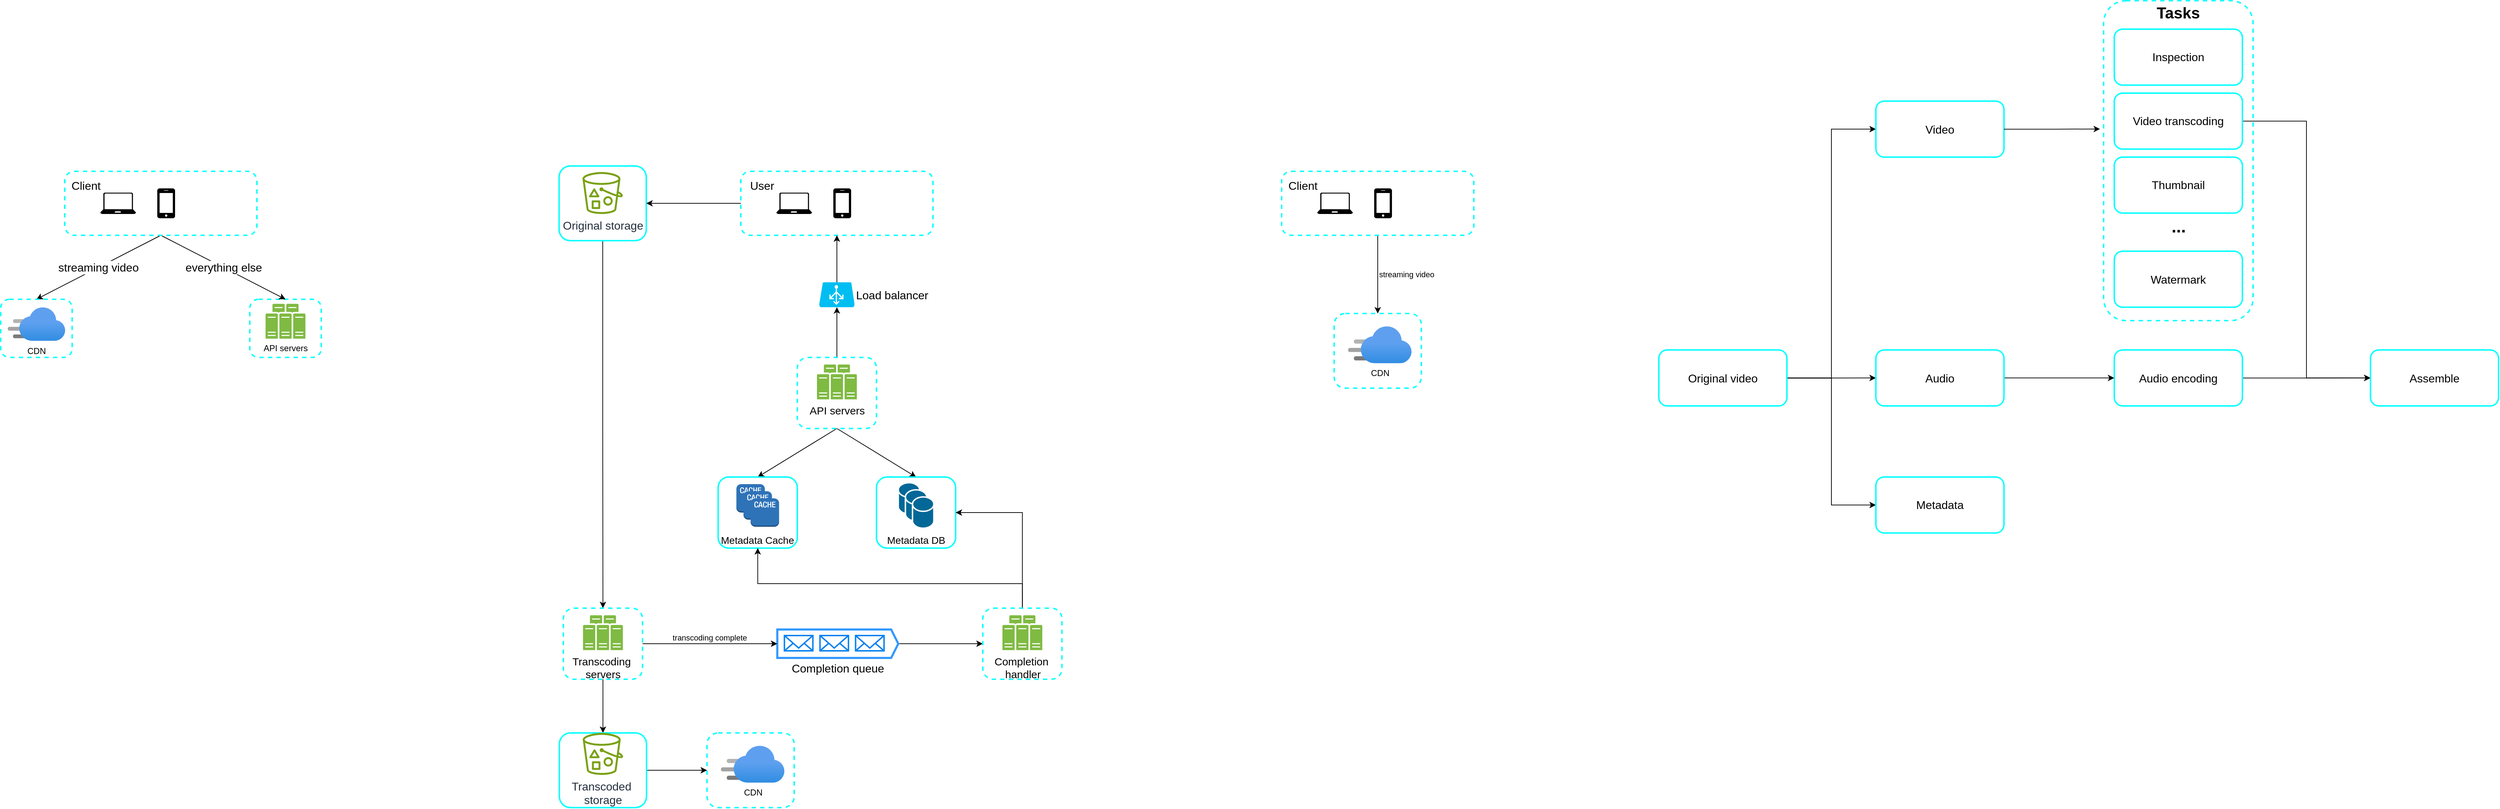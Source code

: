 <mxfile version="25.0.3">
  <diagram name="Page-1" id="iShj6CPr5NxjhSrO0xrF">
    <mxGraphModel dx="1194" dy="772" grid="1" gridSize="10" guides="1" tooltips="1" connect="1" arrows="1" fold="1" page="1" pageScale="1" pageWidth="827" pageHeight="1169" math="0" shadow="0">
      <root>
        <mxCell id="0" />
        <mxCell id="1" parent="0" />
        <mxCell id="A8IHAc7ySNvUiC7PxKZo-1" value="" style="rounded=1;whiteSpace=wrap;html=1;strokeColor=#00FFFF;strokeWidth=2;dashed=1;" vertex="1" parent="1">
          <mxGeometry x="1252.51" y="1140" width="122.5" height="105" as="geometry" />
        </mxCell>
        <mxCell id="A8IHAc7ySNvUiC7PxKZo-2" style="edgeStyle=orthogonalEdgeStyle;rounded=0;orthogonalLoop=1;jettySize=auto;html=1;entryX=0.5;entryY=0;entryDx=0;entryDy=0;" edge="1" parent="1" source="A8IHAc7ySNvUiC7PxKZo-3" target="A8IHAc7ySNvUiC7PxKZo-45">
          <mxGeometry relative="1" as="geometry" />
        </mxCell>
        <mxCell id="A8IHAc7ySNvUiC7PxKZo-3" value="" style="rounded=1;whiteSpace=wrap;html=1;strokeColor=#00FFFF;strokeWidth=2;" vertex="1" parent="1">
          <mxGeometry x="1044.65" y="342.5" width="122.5" height="105" as="geometry" />
        </mxCell>
        <mxCell id="A8IHAc7ySNvUiC7PxKZo-4" value="" style="rounded=1;whiteSpace=wrap;html=1;spacingLeft=0;spacingTop=0;strokeColor=#00FFFF;strokeWidth=2;dashed=1;fontSize=16;spacing=0;" vertex="1" parent="1">
          <mxGeometry x="610" y="530" width="100.38" height="81.75" as="geometry" />
        </mxCell>
        <mxCell id="A8IHAc7ySNvUiC7PxKZo-5" value="streaming video" style="rounded=0;orthogonalLoop=1;jettySize=auto;html=1;entryX=0.5;entryY=0;entryDx=0;entryDy=0;exitX=0.5;exitY=1;exitDx=0;exitDy=0;fontSize=16;" edge="1" parent="1" source="A8IHAc7ySNvUiC7PxKZo-7" target="A8IHAc7ySNvUiC7PxKZo-11">
          <mxGeometry relative="1" as="geometry" />
        </mxCell>
        <mxCell id="A8IHAc7ySNvUiC7PxKZo-6" value="everything else" style="rounded=0;orthogonalLoop=1;jettySize=auto;html=1;entryX=0.5;entryY=0;entryDx=0;entryDy=0;exitX=0.5;exitY=1;exitDx=0;exitDy=0;fontSize=16;" edge="1" parent="1" source="A8IHAc7ySNvUiC7PxKZo-7" target="A8IHAc7ySNvUiC7PxKZo-4">
          <mxGeometry relative="1" as="geometry" />
        </mxCell>
        <mxCell id="A8IHAc7ySNvUiC7PxKZo-7" value="Client" style="rounded=1;whiteSpace=wrap;html=1;spacingLeft=-210;spacingTop=-50;strokeColor=#00FFFF;strokeWidth=2;dashed=1;fontSize=16;" vertex="1" parent="1">
          <mxGeometry x="350" y="350" width="270" height="90" as="geometry" />
        </mxCell>
        <mxCell id="A8IHAc7ySNvUiC7PxKZo-8" value="" style="sketch=0;aspect=fixed;pointerEvents=1;shadow=0;dashed=0;html=1;strokeColor=none;labelPosition=center;verticalLabelPosition=bottom;verticalAlign=top;align=center;fillColor=#000000;shape=mxgraph.azure.laptop" vertex="1" parent="1">
          <mxGeometry x="400" y="380" width="50" height="30" as="geometry" />
        </mxCell>
        <mxCell id="A8IHAc7ySNvUiC7PxKZo-9" value="" style="sketch=0;pointerEvents=1;shadow=0;dashed=0;html=1;strokeColor=none;fillColor=#000000;labelPosition=center;verticalLabelPosition=bottom;verticalAlign=top;outlineConnect=0;align=center;shape=mxgraph.office.devices.cell_phone_iphone_standalone;" vertex="1" parent="1">
          <mxGeometry x="480" y="374" width="25" height="42" as="geometry" />
        </mxCell>
        <mxCell id="A8IHAc7ySNvUiC7PxKZo-10" value="" style="shape=image;html=1;verticalAlign=top;verticalLabelPosition=bottom;labelBackgroundColor=#ffffff;imageAspect=0;aspect=fixed;image=https://cdn0.iconfinder.com/data/icons/iphone-7-airpods-icons-solid-style/24/apple-tv-box-128.png" vertex="1" parent="1">
          <mxGeometry x="530" y="360" width="70" height="70" as="geometry" />
        </mxCell>
        <mxCell id="A8IHAc7ySNvUiC7PxKZo-11" value="" style="rounded=1;whiteSpace=wrap;html=1;spacingLeft=0;spacingTop=0;strokeColor=#00FFFF;strokeWidth=2;dashed=1;fontSize=16;spacing=0;" vertex="1" parent="1">
          <mxGeometry x="260" y="530" width="100.38" height="81.75" as="geometry" />
        </mxCell>
        <mxCell id="A8IHAc7ySNvUiC7PxKZo-12" value="CDN" style="image;aspect=fixed;html=1;points=[];align=center;fontSize=12;image=img/lib/azure2/app_services/CDN_Profiles.svg;" vertex="1" parent="1">
          <mxGeometry x="269.81" y="541.12" width="80.75" height="47.5" as="geometry" />
        </mxCell>
        <mxCell id="A8IHAc7ySNvUiC7PxKZo-13" value="API servers" style="sketch=0;pointerEvents=1;shadow=0;dashed=0;html=1;strokeColor=none;fillColor=#505050;labelPosition=center;verticalLabelPosition=bottom;verticalAlign=top;outlineConnect=0;align=center;shape=mxgraph.office.servers.server_farm;fillColor=#7FBA42;" vertex="1" parent="1">
          <mxGeometry x="632.19" y="536.38" width="56" height="49" as="geometry" />
        </mxCell>
        <mxCell id="A8IHAc7ySNvUiC7PxKZo-14" style="edgeStyle=orthogonalEdgeStyle;rounded=0;orthogonalLoop=1;jettySize=auto;html=1;entryX=1;entryY=0.5;entryDx=0;entryDy=0;" edge="1" parent="1" source="A8IHAc7ySNvUiC7PxKZo-15" target="A8IHAc7ySNvUiC7PxKZo-3">
          <mxGeometry relative="1" as="geometry" />
        </mxCell>
        <mxCell id="A8IHAc7ySNvUiC7PxKZo-15" value="User" style="rounded=1;whiteSpace=wrap;html=1;spacingLeft=-210;spacingTop=-50;strokeColor=#00FFFF;strokeWidth=2;dashed=1;fontSize=16;" vertex="1" parent="1">
          <mxGeometry x="1300" y="350" width="270" height="90" as="geometry" />
        </mxCell>
        <mxCell id="A8IHAc7ySNvUiC7PxKZo-16" value="" style="sketch=0;aspect=fixed;pointerEvents=1;shadow=0;dashed=0;html=1;strokeColor=none;labelPosition=center;verticalLabelPosition=bottom;verticalAlign=top;align=center;fillColor=#000000;shape=mxgraph.azure.laptop" vertex="1" parent="1">
          <mxGeometry x="1350" y="380" width="50" height="30" as="geometry" />
        </mxCell>
        <mxCell id="A8IHAc7ySNvUiC7PxKZo-17" value="" style="sketch=0;pointerEvents=1;shadow=0;dashed=0;html=1;strokeColor=none;fillColor=#000000;labelPosition=center;verticalLabelPosition=bottom;verticalAlign=top;outlineConnect=0;align=center;shape=mxgraph.office.devices.cell_phone_iphone_standalone;" vertex="1" parent="1">
          <mxGeometry x="1430" y="374" width="25" height="42" as="geometry" />
        </mxCell>
        <mxCell id="A8IHAc7ySNvUiC7PxKZo-18" value="" style="shape=image;html=1;verticalAlign=top;verticalLabelPosition=bottom;labelBackgroundColor=#ffffff;imageAspect=0;aspect=fixed;image=https://cdn0.iconfinder.com/data/icons/iphone-7-airpods-icons-solid-style/24/apple-tv-box-128.png" vertex="1" parent="1">
          <mxGeometry x="1480" y="360" width="70" height="70" as="geometry" />
        </mxCell>
        <mxCell id="A8IHAc7ySNvUiC7PxKZo-19" value="Original storage" style="sketch=0;outlineConnect=0;fontColor=#232F3E;gradientColor=none;fillColor=#7AA116;strokeColor=none;dashed=0;verticalLabelPosition=bottom;verticalAlign=top;align=center;html=1;fontSize=16;fontStyle=0;aspect=fixed;pointerEvents=1;shape=mxgraph.aws4.bucket_with_objects;" vertex="1" parent="1">
          <mxGeometry x="1077.53" y="351" width="56.73" height="59" as="geometry" />
        </mxCell>
        <mxCell id="A8IHAc7ySNvUiC7PxKZo-20" style="edgeStyle=orthogonalEdgeStyle;rounded=0;orthogonalLoop=1;jettySize=auto;html=1;entryX=0.5;entryY=0;entryDx=0;entryDy=0;startArrow=classic;startFill=1;endArrow=none;endFill=0;" edge="1" parent="1" source="A8IHAc7ySNvUiC7PxKZo-21" target="A8IHAc7ySNvUiC7PxKZo-25">
          <mxGeometry relative="1" as="geometry" />
        </mxCell>
        <mxCell id="A8IHAc7ySNvUiC7PxKZo-21" value="Load balancer" style="verticalLabelPosition=middle;html=1;verticalAlign=middle;align=left;strokeColor=none;fillColor=#00BEF2;shape=mxgraph.azure.azure_load_balancer;labelPosition=right;fontSize=16;" vertex="1" parent="1">
          <mxGeometry x="1410" y="506.12" width="50" height="35" as="geometry" />
        </mxCell>
        <mxCell id="A8IHAc7ySNvUiC7PxKZo-22" style="edgeStyle=orthogonalEdgeStyle;rounded=0;orthogonalLoop=1;jettySize=auto;html=1;entryX=0.5;entryY=0;entryDx=0;entryDy=0;entryPerimeter=0;startArrow=classic;startFill=1;endArrow=none;endFill=0;" edge="1" parent="1" source="A8IHAc7ySNvUiC7PxKZo-15" target="A8IHAc7ySNvUiC7PxKZo-21">
          <mxGeometry relative="1" as="geometry" />
        </mxCell>
        <mxCell id="A8IHAc7ySNvUiC7PxKZo-23" style="rounded=0;orthogonalLoop=1;jettySize=auto;html=1;exitX=0.5;exitY=1;exitDx=0;exitDy=0;entryX=0.5;entryY=0;entryDx=0;entryDy=0;" edge="1" parent="1" source="A8IHAc7ySNvUiC7PxKZo-25" target="A8IHAc7ySNvUiC7PxKZo-27">
          <mxGeometry relative="1" as="geometry" />
        </mxCell>
        <mxCell id="A8IHAc7ySNvUiC7PxKZo-24" style="rounded=0;orthogonalLoop=1;jettySize=auto;html=1;entryX=0.5;entryY=0;entryDx=0;entryDy=0;exitX=0.5;exitY=1;exitDx=0;exitDy=0;" edge="1" parent="1" source="A8IHAc7ySNvUiC7PxKZo-25" target="A8IHAc7ySNvUiC7PxKZo-28">
          <mxGeometry relative="1" as="geometry" />
        </mxCell>
        <mxCell id="A8IHAc7ySNvUiC7PxKZo-25" value="" style="rounded=1;whiteSpace=wrap;html=1;strokeColor=#00FFFF;strokeWidth=2;dashed=1;" vertex="1" parent="1">
          <mxGeometry x="1379.38" y="611.75" width="111.25" height="100" as="geometry" />
        </mxCell>
        <mxCell id="A8IHAc7ySNvUiC7PxKZo-26" value="&lt;font style=&quot;font-size: 15px;&quot;&gt;API servers&lt;/font&gt;" style="sketch=0;pointerEvents=1;shadow=0;dashed=0;html=1;strokeColor=none;fillColor=#505050;labelPosition=center;verticalLabelPosition=bottom;verticalAlign=top;outlineConnect=0;align=center;shape=mxgraph.office.servers.server_farm;fillColor=#7FBA42;" vertex="1" parent="1">
          <mxGeometry x="1407.01" y="621.75" width="56" height="49" as="geometry" />
        </mxCell>
        <mxCell id="A8IHAc7ySNvUiC7PxKZo-27" value="Metadata Cache" style="rounded=1;whiteSpace=wrap;html=1;strokeColor=#00FFFF;strokeWidth=2;fontSize=14;verticalAlign=bottom;" vertex="1" parent="1">
          <mxGeometry x="1268.13" y="780" width="111.25" height="100" as="geometry" />
        </mxCell>
        <mxCell id="A8IHAc7ySNvUiC7PxKZo-28" value="Metadata DB" style="rounded=1;whiteSpace=wrap;html=1;strokeColor=#00FFFF;strokeWidth=2;verticalAlign=bottom;fontSize=14;" vertex="1" parent="1">
          <mxGeometry x="1490.63" y="780" width="111.25" height="100" as="geometry" />
        </mxCell>
        <mxCell id="A8IHAc7ySNvUiC7PxKZo-29" value="" style="outlineConnect=0;dashed=0;verticalLabelPosition=bottom;verticalAlign=top;align=center;html=1;shape=mxgraph.aws3.cache_node;fillColor=#2E73B8;gradientColor=none;" vertex="1" parent="1">
          <mxGeometry x="1293.76" y="790" width="40" height="40" as="geometry" />
        </mxCell>
        <mxCell id="A8IHAc7ySNvUiC7PxKZo-30" value="" style="outlineConnect=0;dashed=0;verticalLabelPosition=bottom;verticalAlign=top;align=center;html=1;shape=mxgraph.aws3.cache_node;fillColor=#2E73B8;gradientColor=none;" vertex="1" parent="1">
          <mxGeometry x="1303.76" y="800" width="40" height="40" as="geometry" />
        </mxCell>
        <mxCell id="A8IHAc7ySNvUiC7PxKZo-31" value="" style="outlineConnect=0;dashed=0;verticalLabelPosition=bottom;verticalAlign=top;align=center;html=1;shape=mxgraph.aws3.cache_node;fillColor=#2E73B8;gradientColor=none;" vertex="1" parent="1">
          <mxGeometry x="1313.76" y="810" width="40" height="40" as="geometry" />
        </mxCell>
        <mxCell id="A8IHAc7ySNvUiC7PxKZo-32" value="" style="shape=mxgraph.cisco.storage.relational_database;html=1;pointerEvents=1;dashed=0;fillColor=#036897;strokeColor=#ffffff;strokeWidth=2;verticalLabelPosition=bottom;verticalAlign=top;align=center;outlineConnect=0;" vertex="1" parent="1">
          <mxGeometry x="1521.26" y="788" width="30" height="44" as="geometry" />
        </mxCell>
        <mxCell id="A8IHAc7ySNvUiC7PxKZo-33" value="" style="shape=mxgraph.cisco.storage.relational_database;html=1;pointerEvents=1;dashed=0;fillColor=#036897;strokeColor=#ffffff;strokeWidth=2;verticalLabelPosition=bottom;verticalAlign=top;align=center;outlineConnect=0;" vertex="1" parent="1">
          <mxGeometry x="1531.26" y="798" width="30" height="44" as="geometry" />
        </mxCell>
        <mxCell id="A8IHAc7ySNvUiC7PxKZo-34" value="" style="shape=mxgraph.cisco.storage.relational_database;html=1;pointerEvents=1;dashed=0;fillColor=#036897;strokeColor=#ffffff;strokeWidth=2;verticalLabelPosition=bottom;verticalAlign=top;align=center;outlineConnect=0;" vertex="1" parent="1">
          <mxGeometry x="1541.26" y="808" width="30" height="44" as="geometry" />
        </mxCell>
        <mxCell id="A8IHAc7ySNvUiC7PxKZo-35" style="edgeStyle=orthogonalEdgeStyle;rounded=0;orthogonalLoop=1;jettySize=auto;html=1;" edge="1" parent="1" source="A8IHAc7ySNvUiC7PxKZo-36" target="A8IHAc7ySNvUiC7PxKZo-42">
          <mxGeometry relative="1" as="geometry" />
        </mxCell>
        <mxCell id="A8IHAc7ySNvUiC7PxKZo-36" value="Completion queue" style="html=1;shadow=0;dashed=0;align=center;verticalAlign=top;shape=mxgraph.arrows2.arrow;dy=0;dx=10;notch=0;strokeWidth=3;strokeColor=#3399FF;labelPosition=center;verticalLabelPosition=bottom;fontSize=16;spacing=0;" vertex="1" parent="1">
          <mxGeometry x="1351.26" y="994.5" width="170" height="40" as="geometry" />
        </mxCell>
        <mxCell id="A8IHAc7ySNvUiC7PxKZo-37" value="" style="html=1;verticalLabelPosition=bottom;align=center;labelBackgroundColor=#ffffff;verticalAlign=top;strokeWidth=2;strokeColor=#0080F0;shadow=0;dashed=0;shape=mxgraph.ios7.icons.mail;" vertex="1" parent="1">
          <mxGeometry x="1361.26" y="1003" width="40" height="21.5" as="geometry" />
        </mxCell>
        <mxCell id="A8IHAc7ySNvUiC7PxKZo-38" value="" style="html=1;verticalLabelPosition=bottom;align=center;labelBackgroundColor=#ffffff;verticalAlign=top;strokeWidth=2;strokeColor=#0080F0;shadow=0;dashed=0;shape=mxgraph.ios7.icons.mail;" vertex="1" parent="1">
          <mxGeometry x="1461.26" y="1003" width="40" height="21.5" as="geometry" />
        </mxCell>
        <mxCell id="A8IHAc7ySNvUiC7PxKZo-39" value="" style="html=1;verticalLabelPosition=bottom;align=center;labelBackgroundColor=#ffffff;verticalAlign=top;strokeWidth=2;strokeColor=#0080F0;shadow=0;dashed=0;shape=mxgraph.ios7.icons.mail;" vertex="1" parent="1">
          <mxGeometry x="1411.26" y="1003" width="40" height="21.5" as="geometry" />
        </mxCell>
        <mxCell id="A8IHAc7ySNvUiC7PxKZo-40" style="edgeStyle=orthogonalEdgeStyle;rounded=0;orthogonalLoop=1;jettySize=auto;html=1;entryX=1;entryY=0.5;entryDx=0;entryDy=0;" edge="1" parent="1" source="A8IHAc7ySNvUiC7PxKZo-42" target="A8IHAc7ySNvUiC7PxKZo-28">
          <mxGeometry relative="1" as="geometry">
            <Array as="points">
              <mxPoint x="1696" y="830" />
            </Array>
          </mxGeometry>
        </mxCell>
        <mxCell id="A8IHAc7ySNvUiC7PxKZo-41" style="edgeStyle=orthogonalEdgeStyle;rounded=0;orthogonalLoop=1;jettySize=auto;html=1;entryX=0.5;entryY=1;entryDx=0;entryDy=0;" edge="1" parent="1" source="A8IHAc7ySNvUiC7PxKZo-42" target="A8IHAc7ySNvUiC7PxKZo-27">
          <mxGeometry relative="1" as="geometry">
            <Array as="points">
              <mxPoint x="1696" y="930" />
              <mxPoint x="1324" y="930" />
            </Array>
          </mxGeometry>
        </mxCell>
        <mxCell id="A8IHAc7ySNvUiC7PxKZo-42" value="" style="rounded=1;whiteSpace=wrap;html=1;strokeColor=#00FFFF;strokeWidth=2;dashed=1;" vertex="1" parent="1">
          <mxGeometry x="1640" y="964.5" width="111.25" height="100" as="geometry" />
        </mxCell>
        <mxCell id="A8IHAc7ySNvUiC7PxKZo-43" value="&lt;font style=&quot;font-size: 15px;&quot;&gt;Completion&amp;nbsp;&lt;/font&gt;&lt;div&gt;&lt;font style=&quot;font-size: 15px;&quot;&gt;handler&lt;/font&gt;&lt;/div&gt;" style="sketch=0;pointerEvents=1;shadow=0;dashed=0;html=1;strokeColor=none;fillColor=#505050;labelPosition=center;verticalLabelPosition=bottom;verticalAlign=top;outlineConnect=0;align=center;shape=mxgraph.office.servers.server_farm;fillColor=#7FBA42;" vertex="1" parent="1">
          <mxGeometry x="1667.63" y="974.5" width="56" height="49" as="geometry" />
        </mxCell>
        <mxCell id="A8IHAc7ySNvUiC7PxKZo-44" style="edgeStyle=orthogonalEdgeStyle;rounded=0;orthogonalLoop=1;jettySize=auto;html=1;entryX=0.5;entryY=0;entryDx=0;entryDy=0;" edge="1" parent="1" source="A8IHAc7ySNvUiC7PxKZo-45" target="A8IHAc7ySNvUiC7PxKZo-49">
          <mxGeometry relative="1" as="geometry" />
        </mxCell>
        <mxCell id="A8IHAc7ySNvUiC7PxKZo-45" value="" style="rounded=1;whiteSpace=wrap;html=1;strokeColor=#00FFFF;strokeWidth=2;dashed=1;" vertex="1" parent="1">
          <mxGeometry x="1050.63" y="964.5" width="111.25" height="100" as="geometry" />
        </mxCell>
        <mxCell id="A8IHAc7ySNvUiC7PxKZo-46" value="&lt;font style=&quot;font-size: 15px;&quot;&gt;Transcoding&amp;nbsp;&lt;/font&gt;&lt;div&gt;&lt;font style=&quot;font-size: 15px;&quot;&gt;servers&lt;/font&gt;&lt;/div&gt;" style="sketch=0;pointerEvents=1;shadow=0;dashed=0;html=1;strokeColor=none;fillColor=#505050;labelPosition=center;verticalLabelPosition=bottom;verticalAlign=top;outlineConnect=0;align=center;shape=mxgraph.office.servers.server_farm;fillColor=#7FBA42;" vertex="1" parent="1">
          <mxGeometry x="1078.26" y="974.5" width="56" height="49" as="geometry" />
        </mxCell>
        <mxCell id="A8IHAc7ySNvUiC7PxKZo-47" value="transcoding complete" style="edgeStyle=orthogonalEdgeStyle;rounded=0;orthogonalLoop=1;jettySize=auto;html=1;entryX=0;entryY=0.5;entryDx=0;entryDy=0;entryPerimeter=0;verticalAlign=bottom;labelPosition=center;verticalLabelPosition=top;align=center;" edge="1" parent="1" source="A8IHAc7ySNvUiC7PxKZo-45" target="A8IHAc7ySNvUiC7PxKZo-36">
          <mxGeometry relative="1" as="geometry" />
        </mxCell>
        <mxCell id="A8IHAc7ySNvUiC7PxKZo-48" style="edgeStyle=orthogonalEdgeStyle;rounded=0;orthogonalLoop=1;jettySize=auto;html=1;entryX=0;entryY=0.5;entryDx=0;entryDy=0;" edge="1" parent="1" source="A8IHAc7ySNvUiC7PxKZo-49" target="A8IHAc7ySNvUiC7PxKZo-1">
          <mxGeometry relative="1" as="geometry" />
        </mxCell>
        <mxCell id="A8IHAc7ySNvUiC7PxKZo-49" value="" style="rounded=1;whiteSpace=wrap;html=1;strokeColor=#00FFFF;strokeWidth=2;" vertex="1" parent="1">
          <mxGeometry x="1045.01" y="1140" width="122.5" height="105" as="geometry" />
        </mxCell>
        <mxCell id="A8IHAc7ySNvUiC7PxKZo-50" value="Transcoded&amp;nbsp;&lt;div&gt;storage&lt;/div&gt;" style="sketch=0;outlineConnect=0;fontColor=#232F3E;gradientColor=none;fillColor=#7AA116;strokeColor=none;dashed=0;verticalLabelPosition=bottom;verticalAlign=top;align=center;html=1;fontSize=16;fontStyle=0;aspect=fixed;pointerEvents=1;shape=mxgraph.aws4.bucket_with_objects;" vertex="1" parent="1">
          <mxGeometry x="1077.89" y="1140" width="56.73" height="59" as="geometry" />
        </mxCell>
        <mxCell id="A8IHAc7ySNvUiC7PxKZo-51" value="CDN" style="image;aspect=fixed;html=1;points=[];align=center;fontSize=12;image=img/lib/azure2/app_services/CDN_Profiles.svg;" vertex="1" parent="1">
          <mxGeometry x="1272.01" y="1157.75" width="89.25" height="52.5" as="geometry" />
        </mxCell>
        <mxCell id="A8IHAc7ySNvUiC7PxKZo-52" value="streaming video" style="edgeStyle=orthogonalEdgeStyle;rounded=0;orthogonalLoop=1;jettySize=auto;html=1;entryX=0.5;entryY=0;entryDx=0;entryDy=0;labelPosition=right;verticalLabelPosition=middle;align=left;verticalAlign=middle;" edge="1" parent="1" source="A8IHAc7ySNvUiC7PxKZo-53" target="A8IHAc7ySNvUiC7PxKZo-57">
          <mxGeometry relative="1" as="geometry" />
        </mxCell>
        <mxCell id="A8IHAc7ySNvUiC7PxKZo-53" value="Client" style="rounded=1;whiteSpace=wrap;html=1;spacingLeft=-210;spacingTop=-50;strokeColor=#00FFFF;strokeWidth=2;dashed=1;fontSize=16;" vertex="1" parent="1">
          <mxGeometry x="2060" y="350" width="270" height="90" as="geometry" />
        </mxCell>
        <mxCell id="A8IHAc7ySNvUiC7PxKZo-54" value="" style="sketch=0;aspect=fixed;pointerEvents=1;shadow=0;dashed=0;html=1;strokeColor=none;labelPosition=center;verticalLabelPosition=bottom;verticalAlign=top;align=center;fillColor=#000000;shape=mxgraph.azure.laptop" vertex="1" parent="1">
          <mxGeometry x="2110" y="380" width="50" height="30" as="geometry" />
        </mxCell>
        <mxCell id="A8IHAc7ySNvUiC7PxKZo-55" value="" style="sketch=0;pointerEvents=1;shadow=0;dashed=0;html=1;strokeColor=none;fillColor=#000000;labelPosition=center;verticalLabelPosition=bottom;verticalAlign=top;outlineConnect=0;align=center;shape=mxgraph.office.devices.cell_phone_iphone_standalone;" vertex="1" parent="1">
          <mxGeometry x="2190" y="374" width="25" height="42" as="geometry" />
        </mxCell>
        <mxCell id="A8IHAc7ySNvUiC7PxKZo-56" value="" style="shape=image;html=1;verticalAlign=top;verticalLabelPosition=bottom;labelBackgroundColor=#ffffff;imageAspect=0;aspect=fixed;image=https://cdn0.iconfinder.com/data/icons/iphone-7-airpods-icons-solid-style/24/apple-tv-box-128.png" vertex="1" parent="1">
          <mxGeometry x="2240" y="360" width="70" height="70" as="geometry" />
        </mxCell>
        <mxCell id="A8IHAc7ySNvUiC7PxKZo-57" value="" style="rounded=1;whiteSpace=wrap;html=1;strokeColor=#00FFFF;strokeWidth=2;dashed=1;" vertex="1" parent="1">
          <mxGeometry x="2133.75" y="550" width="122.5" height="105" as="geometry" />
        </mxCell>
        <mxCell id="A8IHAc7ySNvUiC7PxKZo-58" value="CDN" style="image;aspect=fixed;html=1;points=[];align=center;fontSize=12;image=img/lib/azure2/app_services/CDN_Profiles.svg;" vertex="1" parent="1">
          <mxGeometry x="2153.25" y="567.75" width="89.25" height="52.5" as="geometry" />
        </mxCell>
        <mxCell id="A8IHAc7ySNvUiC7PxKZo-59" style="edgeStyle=orthogonalEdgeStyle;rounded=0;orthogonalLoop=1;jettySize=auto;html=1;entryX=0;entryY=0.5;entryDx=0;entryDy=0;" edge="1" parent="1" source="A8IHAc7ySNvUiC7PxKZo-62" target="A8IHAc7ySNvUiC7PxKZo-64">
          <mxGeometry relative="1" as="geometry" />
        </mxCell>
        <mxCell id="A8IHAc7ySNvUiC7PxKZo-60" style="edgeStyle=orthogonalEdgeStyle;rounded=0;orthogonalLoop=1;jettySize=auto;html=1;entryX=0;entryY=0.5;entryDx=0;entryDy=0;" edge="1" parent="1" source="A8IHAc7ySNvUiC7PxKZo-62" target="A8IHAc7ySNvUiC7PxKZo-65">
          <mxGeometry relative="1" as="geometry" />
        </mxCell>
        <mxCell id="A8IHAc7ySNvUiC7PxKZo-61" style="edgeStyle=orthogonalEdgeStyle;rounded=0;orthogonalLoop=1;jettySize=auto;html=1;entryX=0;entryY=0.5;entryDx=0;entryDy=0;" edge="1" parent="1" source="A8IHAc7ySNvUiC7PxKZo-62" target="A8IHAc7ySNvUiC7PxKZo-66">
          <mxGeometry relative="1" as="geometry" />
        </mxCell>
        <mxCell id="A8IHAc7ySNvUiC7PxKZo-62" value="Original video" style="rounded=1;whiteSpace=wrap;html=1;spacingLeft=0;spacingTop=0;strokeColor=#00FFFF;strokeWidth=2;fontSize=16;spacing=0;" vertex="1" parent="1">
          <mxGeometry x="2590" y="601.25" width="180" height="78.75" as="geometry" />
        </mxCell>
        <mxCell id="A8IHAc7ySNvUiC7PxKZo-63" style="edgeStyle=orthogonalEdgeStyle;rounded=0;orthogonalLoop=1;jettySize=auto;html=1;" edge="1" parent="1" source="A8IHAc7ySNvUiC7PxKZo-64" target="A8IHAc7ySNvUiC7PxKZo-68">
          <mxGeometry relative="1" as="geometry" />
        </mxCell>
        <mxCell id="A8IHAc7ySNvUiC7PxKZo-64" value="Audio" style="rounded=1;whiteSpace=wrap;html=1;spacingLeft=0;spacingTop=0;strokeColor=#00FFFF;strokeWidth=2;fontSize=16;spacing=0;" vertex="1" parent="1">
          <mxGeometry x="2895" y="601.25" width="180" height="78.75" as="geometry" />
        </mxCell>
        <mxCell id="A8IHAc7ySNvUiC7PxKZo-65" value="Video" style="rounded=1;whiteSpace=wrap;html=1;spacingLeft=0;spacingTop=0;strokeColor=#00FFFF;strokeWidth=2;fontSize=16;spacing=0;" vertex="1" parent="1">
          <mxGeometry x="2895" y="251.25" width="180" height="78.75" as="geometry" />
        </mxCell>
        <mxCell id="A8IHAc7ySNvUiC7PxKZo-66" value="Metadata" style="rounded=1;whiteSpace=wrap;html=1;spacingLeft=0;spacingTop=0;strokeColor=#00FFFF;strokeWidth=2;fontSize=16;spacing=0;" vertex="1" parent="1">
          <mxGeometry x="2895" y="780" width="180" height="78.75" as="geometry" />
        </mxCell>
        <mxCell id="A8IHAc7ySNvUiC7PxKZo-67" style="edgeStyle=orthogonalEdgeStyle;rounded=0;orthogonalLoop=1;jettySize=auto;html=1;entryX=0;entryY=0.5;entryDx=0;entryDy=0;" edge="1" parent="1" source="A8IHAc7ySNvUiC7PxKZo-68" target="A8IHAc7ySNvUiC7PxKZo-77">
          <mxGeometry relative="1" as="geometry" />
        </mxCell>
        <mxCell id="A8IHAc7ySNvUiC7PxKZo-68" value="Audio encoding" style="rounded=1;whiteSpace=wrap;html=1;spacingLeft=0;spacingTop=0;strokeColor=#00FFFF;strokeWidth=2;fontSize=16;spacing=0;" vertex="1" parent="1">
          <mxGeometry x="3230" y="601.25" width="180" height="78.75" as="geometry" />
        </mxCell>
        <mxCell id="A8IHAc7ySNvUiC7PxKZo-69" value="Tasks" style="rounded=1;whiteSpace=wrap;html=1;spacingLeft=0;spacingTop=0;strokeColor=#00FFFF;strokeWidth=2;fontSize=22;spacing=0;verticalAlign=top;fontStyle=1;dashed=1;" vertex="1" parent="1">
          <mxGeometry x="3215" y="110" width="210" height="450" as="geometry" />
        </mxCell>
        <mxCell id="A8IHAc7ySNvUiC7PxKZo-70" value="Inspection" style="rounded=1;whiteSpace=wrap;html=1;spacingLeft=0;spacingTop=0;strokeColor=#00FFFF;strokeWidth=2;fontSize=16;spacing=0;" vertex="1" parent="1">
          <mxGeometry x="3230" y="150" width="180" height="78.75" as="geometry" />
        </mxCell>
        <mxCell id="A8IHAc7ySNvUiC7PxKZo-71" value="Thumbnail" style="rounded=1;whiteSpace=wrap;html=1;spacingLeft=0;spacingTop=0;strokeColor=#00FFFF;strokeWidth=2;fontSize=16;spacing=0;" vertex="1" parent="1">
          <mxGeometry x="3230" y="330" width="180" height="78.75" as="geometry" />
        </mxCell>
        <mxCell id="A8IHAc7ySNvUiC7PxKZo-72" style="edgeStyle=orthogonalEdgeStyle;rounded=0;orthogonalLoop=1;jettySize=auto;html=1;entryX=0;entryY=0.5;entryDx=0;entryDy=0;" edge="1" parent="1" source="A8IHAc7ySNvUiC7PxKZo-73" target="A8IHAc7ySNvUiC7PxKZo-77">
          <mxGeometry relative="1" as="geometry" />
        </mxCell>
        <mxCell id="A8IHAc7ySNvUiC7PxKZo-73" value="Video transcoding" style="rounded=1;whiteSpace=wrap;html=1;spacingLeft=0;spacingTop=0;strokeColor=#00FFFF;strokeWidth=2;fontSize=16;spacing=0;" vertex="1" parent="1">
          <mxGeometry x="3230" y="240" width="180" height="78.75" as="geometry" />
        </mxCell>
        <mxCell id="A8IHAc7ySNvUiC7PxKZo-74" value="Watermark" style="rounded=1;whiteSpace=wrap;html=1;spacingLeft=0;spacingTop=0;strokeColor=#00FFFF;strokeWidth=2;fontSize=16;spacing=0;" vertex="1" parent="1">
          <mxGeometry x="3230" y="462.37" width="180" height="78.75" as="geometry" />
        </mxCell>
        <mxCell id="A8IHAc7ySNvUiC7PxKZo-75" value="..." style="text;html=1;align=center;verticalAlign=middle;resizable=0;points=[];autosize=1;strokeColor=none;fillColor=none;fontSize=24;fontStyle=1" vertex="1" parent="1">
          <mxGeometry x="3300" y="407.5" width="40" height="40" as="geometry" />
        </mxCell>
        <mxCell id="A8IHAc7ySNvUiC7PxKZo-76" style="edgeStyle=orthogonalEdgeStyle;rounded=0;orthogonalLoop=1;jettySize=auto;html=1;entryX=-0.024;entryY=0.401;entryDx=0;entryDy=0;entryPerimeter=0;" edge="1" parent="1" source="A8IHAc7ySNvUiC7PxKZo-65" target="A8IHAc7ySNvUiC7PxKZo-69">
          <mxGeometry relative="1" as="geometry" />
        </mxCell>
        <mxCell id="A8IHAc7ySNvUiC7PxKZo-77" value="Assemble" style="rounded=1;whiteSpace=wrap;html=1;spacingLeft=0;spacingTop=0;strokeColor=#00FFFF;strokeWidth=2;fontSize=16;spacing=0;" vertex="1" parent="1">
          <mxGeometry x="3590" y="601.25" width="180" height="78.75" as="geometry" />
        </mxCell>
      </root>
    </mxGraphModel>
  </diagram>
</mxfile>
